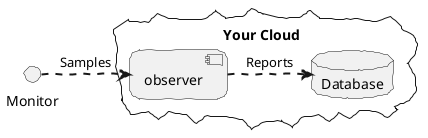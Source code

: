 @startuml
skinparam handwritten true
skinparam roundcorner 20
skinparam monochrome true
skinparam arrowThickness 2
skinparam BoxPadding 60



cloud "Your Cloud" #transparent {
	component observer
	database "Database" as processor
}
() "Monitor" as client


client ..r..> [observer] : Samples
[observer] ..r..> processor: Reports

@enduml
